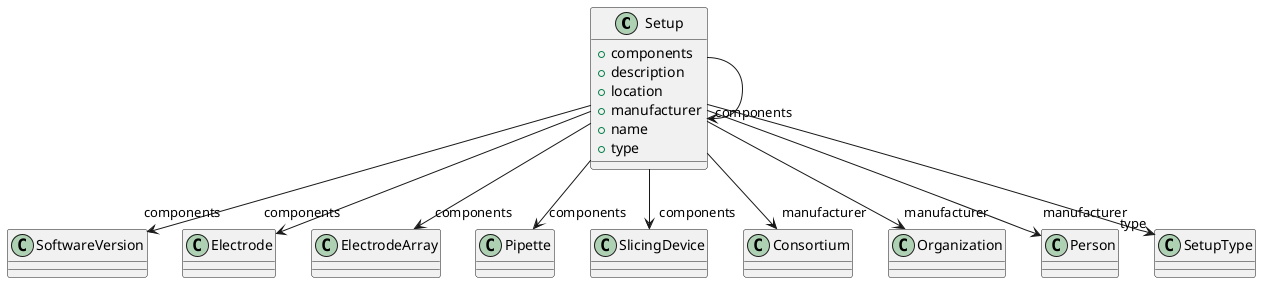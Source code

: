@startuml
class Setup {
+components
+description
+location
+manufacturer
+name
+type

}
Setup -d-> "components" Setup
Setup -d-> "components" SoftwareVersion
Setup -d-> "components" Electrode
Setup -d-> "components" ElectrodeArray
Setup -d-> "components" Pipette
Setup -d-> "components" SlicingDevice
Setup -d-> "manufacturer" Consortium
Setup -d-> "manufacturer" Organization
Setup -d-> "manufacturer" Person
Setup -d-> "type" SetupType

@enduml